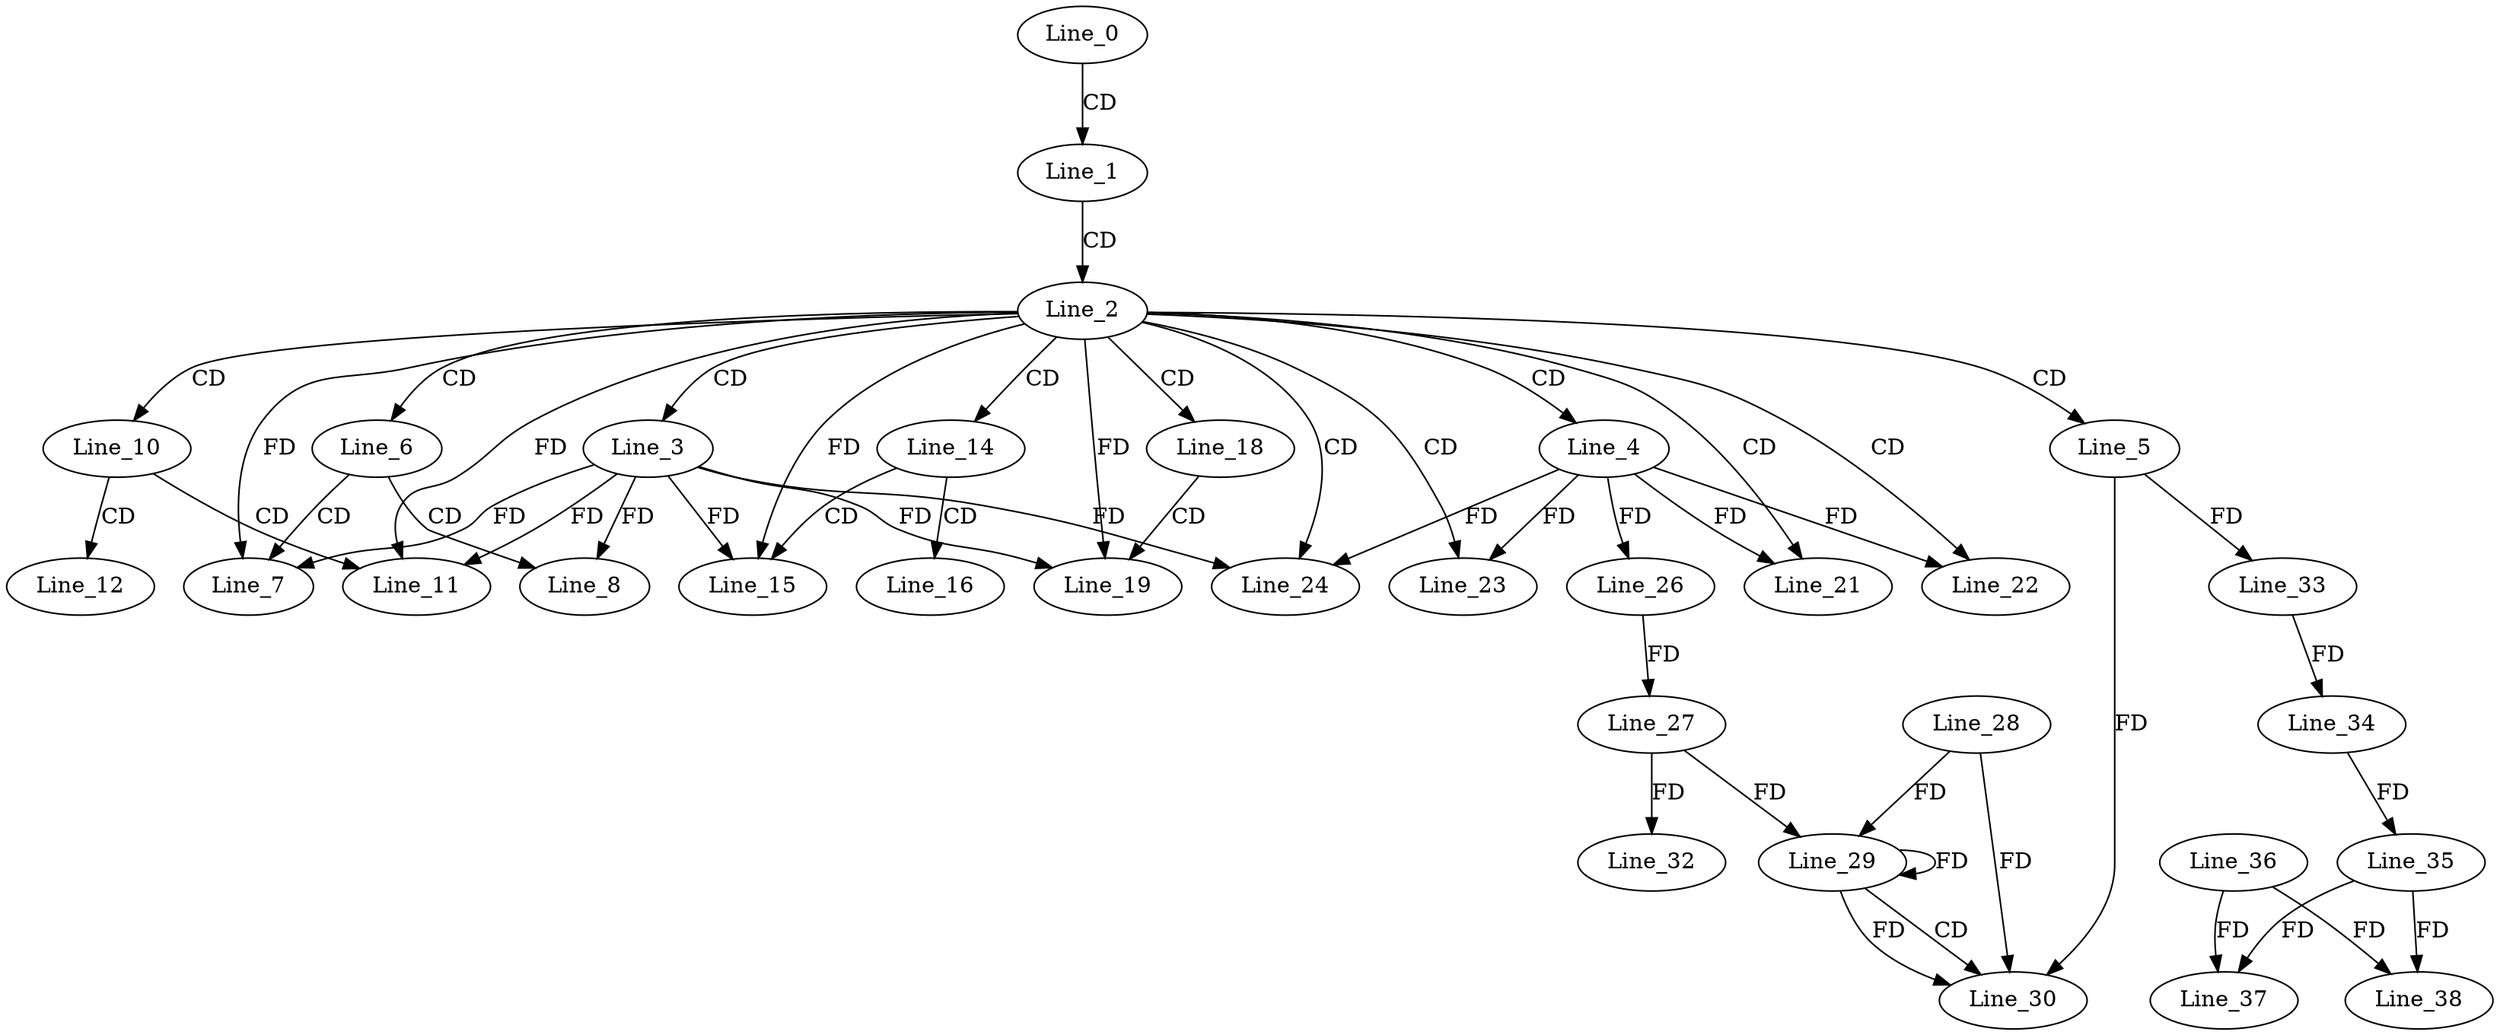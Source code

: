 digraph G {
  Line_0;
  Line_1;
  Line_2;
  Line_3;
  Line_4;
  Line_5;
  Line_6;
  Line_7;
  Line_7;
  Line_8;
  Line_10;
  Line_11;
  Line_11;
  Line_12;
  Line_14;
  Line_15;
  Line_15;
  Line_16;
  Line_18;
  Line_19;
  Line_19;
  Line_21;
  Line_22;
  Line_23;
  Line_24;
  Line_24;
  Line_26;
  Line_26;
  Line_27;
  Line_29;
  Line_28;
  Line_29;
  Line_27;
  Line_29;
  Line_30;
  Line_32;
  Line_33;
  Line_33;
  Line_34;
  Line_34;
  Line_35;
  Line_36;
  Line_37;
  Line_35;
  Line_37;
  Line_38;
  Line_38;
  Line_0 -> Line_1 [ label="CD" ];
  Line_1 -> Line_2 [ label="CD" ];
  Line_2 -> Line_3 [ label="CD" ];
  Line_2 -> Line_4 [ label="CD" ];
  Line_2 -> Line_5 [ label="CD" ];
  Line_2 -> Line_6 [ label="CD" ];
  Line_6 -> Line_7 [ label="CD" ];
  Line_3 -> Line_7 [ label="FD" ];
  Line_2 -> Line_7 [ label="FD" ];
  Line_6 -> Line_8 [ label="CD" ];
  Line_3 -> Line_8 [ label="FD" ];
  Line_2 -> Line_10 [ label="CD" ];
  Line_10 -> Line_11 [ label="CD" ];
  Line_3 -> Line_11 [ label="FD" ];
  Line_2 -> Line_11 [ label="FD" ];
  Line_10 -> Line_12 [ label="CD" ];
  Line_2 -> Line_14 [ label="CD" ];
  Line_14 -> Line_15 [ label="CD" ];
  Line_3 -> Line_15 [ label="FD" ];
  Line_2 -> Line_15 [ label="FD" ];
  Line_14 -> Line_16 [ label="CD" ];
  Line_2 -> Line_18 [ label="CD" ];
  Line_18 -> Line_19 [ label="CD" ];
  Line_3 -> Line_19 [ label="FD" ];
  Line_2 -> Line_19 [ label="FD" ];
  Line_2 -> Line_21 [ label="CD" ];
  Line_4 -> Line_21 [ label="FD" ];
  Line_2 -> Line_22 [ label="CD" ];
  Line_4 -> Line_22 [ label="FD" ];
  Line_2 -> Line_23 [ label="CD" ];
  Line_4 -> Line_23 [ label="FD" ];
  Line_2 -> Line_24 [ label="CD" ];
  Line_4 -> Line_24 [ label="FD" ];
  Line_3 -> Line_24 [ label="FD" ];
  Line_4 -> Line_26 [ label="FD" ];
  Line_26 -> Line_27 [ label="FD" ];
  Line_29 -> Line_29 [ label="FD" ];
  Line_28 -> Line_29 [ label="FD" ];
  Line_27 -> Line_29 [ label="FD" ];
  Line_29 -> Line_30 [ label="CD" ];
  Line_5 -> Line_30 [ label="FD" ];
  Line_29 -> Line_30 [ label="FD" ];
  Line_28 -> Line_30 [ label="FD" ];
  Line_27 -> Line_32 [ label="FD" ];
  Line_5 -> Line_33 [ label="FD" ];
  Line_33 -> Line_34 [ label="FD" ];
  Line_34 -> Line_35 [ label="FD" ];
  Line_36 -> Line_37 [ label="FD" ];
  Line_35 -> Line_37 [ label="FD" ];
  Line_36 -> Line_38 [ label="FD" ];
  Line_35 -> Line_38 [ label="FD" ];
}
